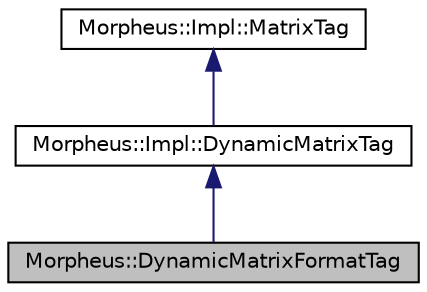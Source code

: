 digraph "Morpheus::DynamicMatrixFormatTag"
{
 // LATEX_PDF_SIZE
  edge [fontname="Helvetica",fontsize="10",labelfontname="Helvetica",labelfontsize="10"];
  node [fontname="Helvetica",fontsize="10",shape=record];
  Node1 [label="Morpheus::DynamicMatrixFormatTag",height=0.2,width=0.4,color="black", fillcolor="grey75", style="filled", fontcolor="black",tooltip="Tag used to mark containers as Matrix container with Dynamic Storage Format."];
  Node2 -> Node1 [dir="back",color="midnightblue",fontsize="10",style="solid",fontname="Helvetica"];
  Node2 [label="Morpheus::Impl::DynamicMatrixTag",height=0.2,width=0.4,color="black", fillcolor="white", style="filled",URL="$structMorpheus_1_1Impl_1_1DynamicMatrixTag.html",tooltip="Tag used to mark containers as Dynamic Matrices."];
  Node3 -> Node2 [dir="back",color="midnightblue",fontsize="10",style="solid",fontname="Helvetica"];
  Node3 [label="Morpheus::Impl::MatrixTag",height=0.2,width=0.4,color="black", fillcolor="white", style="filled",URL="$structMorpheus_1_1Impl_1_1MatrixTag.html",tooltip="Tag used to mark containers as Matrices."];
}
